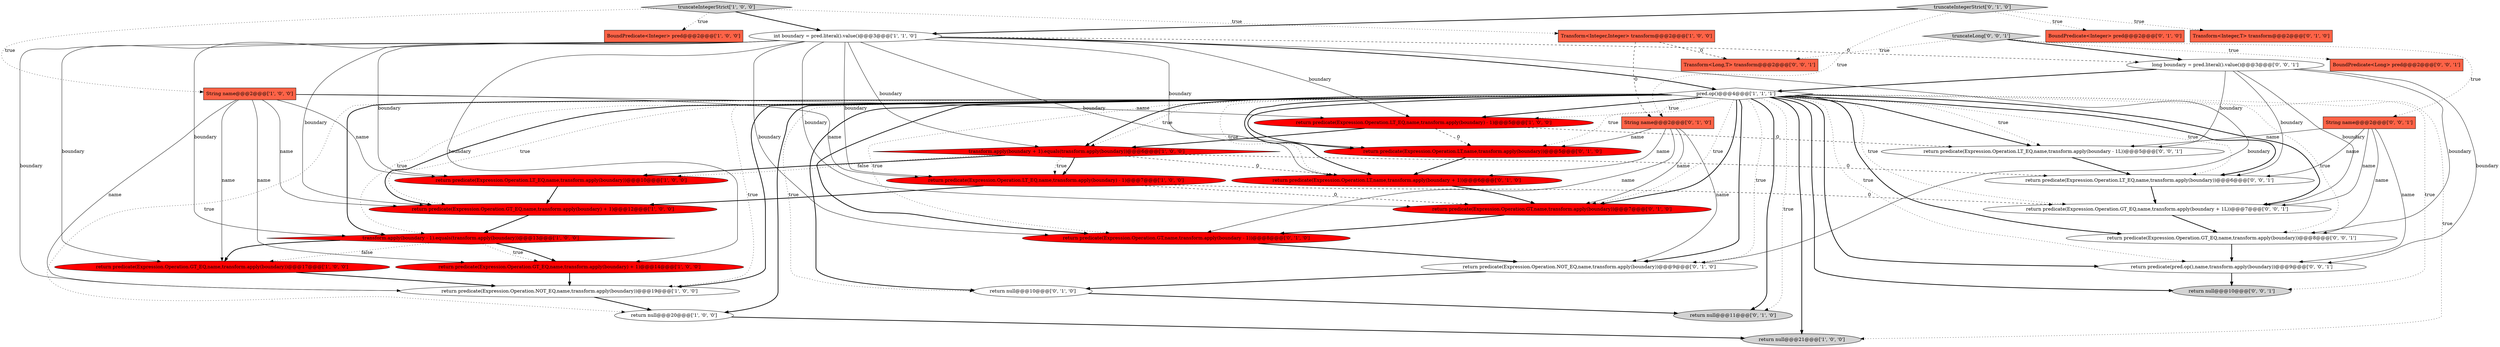 digraph {
15 [style = filled, label = "return null@@@21@@@['1', '0', '0']", fillcolor = lightgray, shape = ellipse image = "AAA0AAABBB1BBB"];
27 [style = filled, label = "String name@@@2@@@['0', '1', '0']", fillcolor = tomato, shape = box image = "AAA1AAABBB2BBB"];
32 [style = filled, label = "return null@@@10@@@['0', '0', '1']", fillcolor = lightgray, shape = ellipse image = "AAA0AAABBB3BBB"];
12 [style = filled, label = "return predicate(Expression.Operation.NOT_EQ,name,transform.apply(boundary))@@@19@@@['1', '0', '0']", fillcolor = white, shape = ellipse image = "AAA0AAABBB1BBB"];
6 [style = filled, label = "int boundary = pred.literal().value()@@@3@@@['1', '1', '0']", fillcolor = white, shape = ellipse image = "AAA0AAABBB1BBB"];
0 [style = filled, label = "pred.op()@@@4@@@['1', '1', '1']", fillcolor = white, shape = diamond image = "AAA0AAABBB1BBB"];
8 [style = filled, label = "transform.apply(boundary - 1).equals(transform.apply(boundary))@@@13@@@['1', '0', '0']", fillcolor = red, shape = diamond image = "AAA1AAABBB1BBB"];
16 [style = filled, label = "return null@@@20@@@['1', '0', '0']", fillcolor = white, shape = ellipse image = "AAA0AAABBB1BBB"];
24 [style = filled, label = "BoundPredicate<Integer> pred@@@2@@@['0', '1', '0']", fillcolor = tomato, shape = box image = "AAA0AAABBB2BBB"];
34 [style = filled, label = "truncateLong['0', '0', '1']", fillcolor = lightgray, shape = diamond image = "AAA0AAABBB3BBB"];
17 [style = filled, label = "truncateIntegerStrict['0', '1', '0']", fillcolor = lightgray, shape = diamond image = "AAA0AAABBB2BBB"];
18 [style = filled, label = "return predicate(Expression.Operation.GT,name,transform.apply(boundary))@@@7@@@['0', '1', '0']", fillcolor = red, shape = ellipse image = "AAA1AAABBB2BBB"];
1 [style = filled, label = "transform.apply(boundary + 1).equals(transform.apply(boundary))@@@6@@@['1', '0', '0']", fillcolor = red, shape = diamond image = "AAA1AAABBB1BBB"];
14 [style = filled, label = "Transform<Integer,Integer> transform@@@2@@@['1', '0', '0']", fillcolor = tomato, shape = box image = "AAA1AAABBB1BBB"];
19 [style = filled, label = "return predicate(Expression.Operation.GT,name,transform.apply(boundary - 1))@@@8@@@['0', '1', '0']", fillcolor = red, shape = ellipse image = "AAA1AAABBB2BBB"];
29 [style = filled, label = "BoundPredicate<Long> pred@@@2@@@['0', '0', '1']", fillcolor = tomato, shape = box image = "AAA0AAABBB3BBB"];
4 [style = filled, label = "return predicate(Expression.Operation.GT_EQ,name,transform.apply(boundary) + 1)@@@12@@@['1', '0', '0']", fillcolor = red, shape = ellipse image = "AAA1AAABBB1BBB"];
25 [style = filled, label = "return predicate(Expression.Operation.LT,name,transform.apply(boundary))@@@5@@@['0', '1', '0']", fillcolor = red, shape = ellipse image = "AAA1AAABBB2BBB"];
7 [style = filled, label = "return predicate(Expression.Operation.LT_EQ,name,transform.apply(boundary) - 1)@@@7@@@['1', '0', '0']", fillcolor = red, shape = ellipse image = "AAA1AAABBB1BBB"];
3 [style = filled, label = "return predicate(Expression.Operation.GT_EQ,name,transform.apply(boundary))@@@17@@@['1', '0', '0']", fillcolor = red, shape = ellipse image = "AAA1AAABBB1BBB"];
28 [style = filled, label = "long boundary = pred.literal().value()@@@3@@@['0', '0', '1']", fillcolor = white, shape = ellipse image = "AAA0AAABBB3BBB"];
11 [style = filled, label = "return predicate(Expression.Operation.LT_EQ,name,transform.apply(boundary))@@@10@@@['1', '0', '0']", fillcolor = red, shape = ellipse image = "AAA1AAABBB1BBB"];
23 [style = filled, label = "return null@@@11@@@['0', '1', '0']", fillcolor = lightgray, shape = ellipse image = "AAA0AAABBB2BBB"];
10 [style = filled, label = "return predicate(Expression.Operation.LT_EQ,name,transform.apply(boundary) - 1)@@@5@@@['1', '0', '0']", fillcolor = red, shape = ellipse image = "AAA1AAABBB1BBB"];
30 [style = filled, label = "return predicate(pred.op(),name,transform.apply(boundary))@@@9@@@['0', '0', '1']", fillcolor = white, shape = ellipse image = "AAA0AAABBB3BBB"];
35 [style = filled, label = "Transform<Long,T> transform@@@2@@@['0', '0', '1']", fillcolor = tomato, shape = box image = "AAA0AAABBB3BBB"];
37 [style = filled, label = "return predicate(Expression.Operation.GT_EQ,name,transform.apply(boundary + 1L))@@@7@@@['0', '0', '1']", fillcolor = white, shape = ellipse image = "AAA0AAABBB3BBB"];
31 [style = filled, label = "return predicate(Expression.Operation.LT_EQ,name,transform.apply(boundary))@@@6@@@['0', '0', '1']", fillcolor = white, shape = ellipse image = "AAA0AAABBB3BBB"];
20 [style = filled, label = "Transform<Integer,T> transform@@@2@@@['0', '1', '0']", fillcolor = tomato, shape = box image = "AAA0AAABBB2BBB"];
33 [style = filled, label = "String name@@@2@@@['0', '0', '1']", fillcolor = tomato, shape = box image = "AAA0AAABBB3BBB"];
13 [style = filled, label = "String name@@@2@@@['1', '0', '0']", fillcolor = tomato, shape = box image = "AAA0AAABBB1BBB"];
26 [style = filled, label = "return predicate(Expression.Operation.LT,name,transform.apply(boundary + 1))@@@6@@@['0', '1', '0']", fillcolor = red, shape = ellipse image = "AAA1AAABBB2BBB"];
9 [style = filled, label = "truncateIntegerStrict['1', '0', '0']", fillcolor = lightgray, shape = diamond image = "AAA0AAABBB1BBB"];
22 [style = filled, label = "return predicate(Expression.Operation.NOT_EQ,name,transform.apply(boundary))@@@9@@@['0', '1', '0']", fillcolor = white, shape = ellipse image = "AAA0AAABBB2BBB"];
2 [style = filled, label = "return predicate(Expression.Operation.GT_EQ,name,transform.apply(boundary) + 1)@@@14@@@['1', '0', '0']", fillcolor = red, shape = ellipse image = "AAA1AAABBB1BBB"];
5 [style = filled, label = "BoundPredicate<Integer> pred@@@2@@@['1', '0', '0']", fillcolor = tomato, shape = box image = "AAA0AAABBB1BBB"];
21 [style = filled, label = "return null@@@10@@@['0', '1', '0']", fillcolor = white, shape = ellipse image = "AAA0AAABBB2BBB"];
36 [style = filled, label = "return predicate(Expression.Operation.GT_EQ,name,transform.apply(boundary))@@@8@@@['0', '0', '1']", fillcolor = white, shape = ellipse image = "AAA0AAABBB3BBB"];
38 [style = filled, label = "return predicate(Expression.Operation.LT_EQ,name,transform.apply(boundary - 1L))@@@5@@@['0', '0', '1']", fillcolor = white, shape = ellipse image = "AAA0AAABBB3BBB"];
0->30 [style = bold, label=""];
31->37 [style = bold, label=""];
0->12 [style = dotted, label="true"];
0->19 [style = dotted, label="true"];
10->38 [style = dashed, label="0"];
6->10 [style = solid, label="boundary"];
33->36 [style = solid, label="name"];
34->29 [style = dotted, label="true"];
38->31 [style = bold, label=""];
0->25 [style = dotted, label="true"];
0->15 [style = bold, label=""];
9->6 [style = bold, label=""];
0->31 [style = dotted, label="true"];
28->0 [style = bold, label=""];
28->38 [style = solid, label="boundary"];
6->3 [style = solid, label="boundary"];
0->21 [style = dotted, label="true"];
0->25 [style = bold, label=""];
33->30 [style = solid, label="name"];
0->8 [style = bold, label=""];
6->22 [style = solid, label="boundary"];
4->8 [style = bold, label=""];
27->25 [style = solid, label="name"];
6->2 [style = solid, label="boundary"];
17->27 [style = dotted, label="true"];
17->20 [style = dotted, label="true"];
28->37 [style = solid, label="boundary"];
0->38 [style = dotted, label="true"];
37->36 [style = bold, label=""];
0->10 [style = dotted, label="true"];
0->19 [style = bold, label=""];
1->31 [style = dashed, label="0"];
18->19 [style = bold, label=""];
0->21 [style = bold, label=""];
13->10 [style = solid, label="name"];
27->22 [style = solid, label="name"];
6->11 [style = solid, label="boundary"];
28->30 [style = solid, label="boundary"];
28->31 [style = solid, label="boundary"];
1->11 [style = bold, label=""];
6->4 [style = solid, label="boundary"];
0->38 [style = bold, label=""];
0->36 [style = bold, label=""];
13->2 [style = solid, label="name"];
0->8 [style = dotted, label="true"];
36->30 [style = bold, label=""];
6->26 [style = solid, label="boundary"];
0->23 [style = bold, label=""];
27->18 [style = solid, label="name"];
1->11 [style = dotted, label="false"];
9->13 [style = dotted, label="true"];
25->26 [style = bold, label=""];
0->37 [style = dotted, label="true"];
14->35 [style = dashed, label="0"];
6->7 [style = solid, label="boundary"];
0->26 [style = dotted, label="true"];
10->1 [style = bold, label=""];
19->22 [style = bold, label=""];
6->19 [style = solid, label="boundary"];
0->31 [style = bold, label=""];
21->23 [style = bold, label=""];
0->16 [style = bold, label=""];
0->18 [style = dotted, label="true"];
17->6 [style = bold, label=""];
1->26 [style = dashed, label="0"];
8->2 [style = dotted, label="true"];
0->12 [style = bold, label=""];
11->4 [style = bold, label=""];
8->3 [style = bold, label=""];
0->4 [style = dotted, label="true"];
6->12 [style = solid, label="boundary"];
13->7 [style = solid, label="name"];
30->32 [style = bold, label=""];
7->4 [style = bold, label=""];
3->12 [style = bold, label=""];
1->7 [style = bold, label=""];
0->30 [style = dotted, label="true"];
13->3 [style = solid, label="name"];
34->28 [style = bold, label=""];
6->28 [style = dashed, label="0"];
33->31 [style = solid, label="name"];
6->8 [style = solid, label="boundary"];
8->2 [style = bold, label=""];
34->35 [style = dotted, label="true"];
6->1 [style = solid, label="boundary"];
0->1 [style = bold, label=""];
34->33 [style = dotted, label="true"];
0->18 [style = bold, label=""];
0->23 [style = dotted, label="true"];
0->16 [style = dotted, label="true"];
0->32 [style = dotted, label="true"];
0->32 [style = bold, label=""];
28->36 [style = solid, label="boundary"];
13->4 [style = solid, label="name"];
33->38 [style = solid, label="name"];
10->25 [style = dashed, label="0"];
17->24 [style = dotted, label="true"];
0->1 [style = dotted, label="true"];
9->5 [style = dotted, label="true"];
16->15 [style = bold, label=""];
8->3 [style = dotted, label="false"];
0->26 [style = bold, label=""];
7->18 [style = dashed, label="0"];
0->37 [style = bold, label=""];
13->11 [style = solid, label="name"];
0->15 [style = dotted, label="true"];
27->19 [style = solid, label="name"];
22->21 [style = bold, label=""];
6->25 [style = solid, label="boundary"];
6->18 [style = solid, label="boundary"];
6->0 [style = bold, label=""];
12->16 [style = bold, label=""];
27->26 [style = solid, label="name"];
14->27 [style = dashed, label="0"];
9->14 [style = dotted, label="true"];
2->12 [style = bold, label=""];
0->36 [style = dotted, label="true"];
0->22 [style = dotted, label="true"];
1->7 [style = dotted, label="true"];
33->37 [style = solid, label="name"];
0->10 [style = bold, label=""];
0->4 [style = bold, label=""];
0->22 [style = bold, label=""];
7->37 [style = dashed, label="0"];
13->12 [style = solid, label="name"];
26->18 [style = bold, label=""];
}
